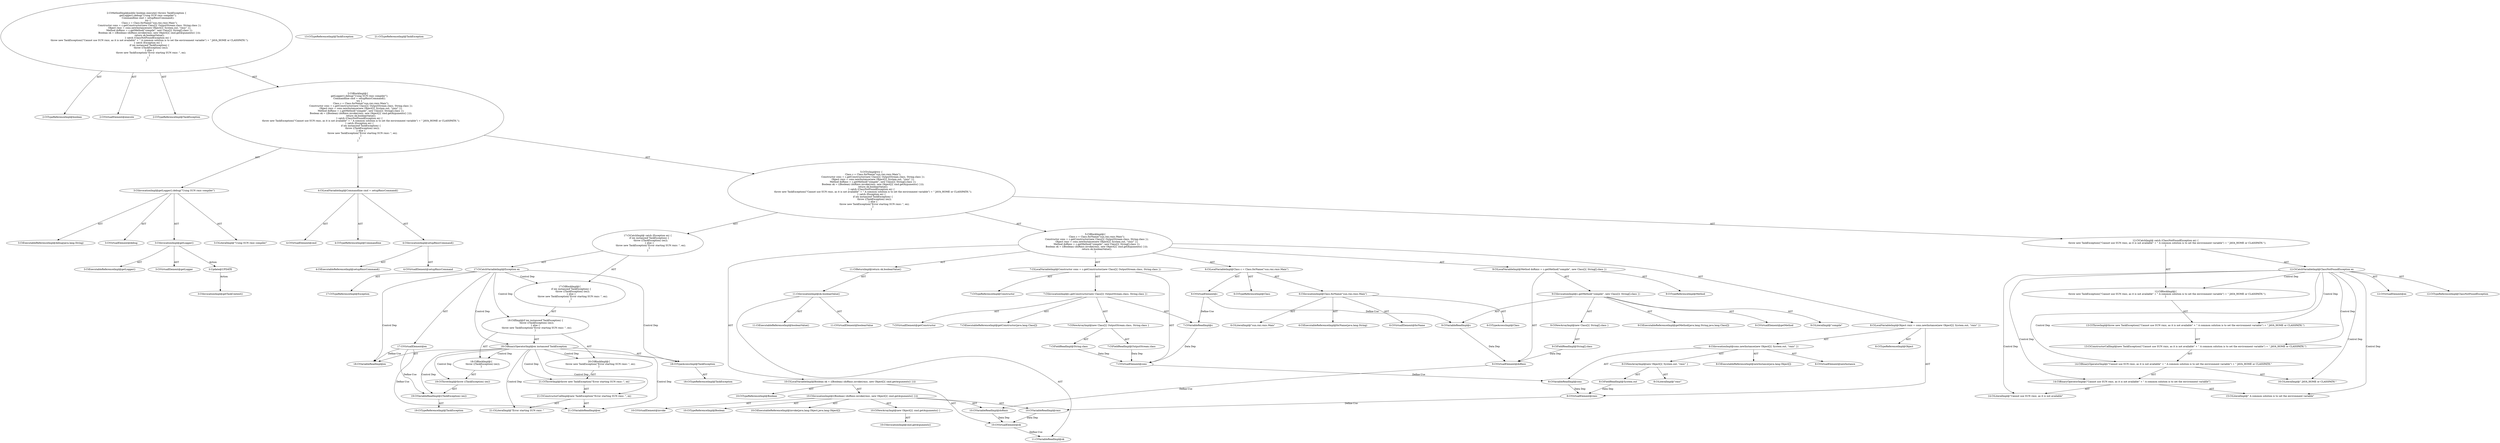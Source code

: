 digraph "execute#?" {
0 [label="2:CtTypeReferenceImpl@boolean" shape=ellipse]
1 [label="2:CtVirtualElement@execute" shape=ellipse]
2 [label="2:CtTypeReferenceImpl@TaskException" shape=ellipse]
3 [label="3:CtExecutableReferenceImpl@debug(java.lang.String)" shape=ellipse]
4 [label="3:CtVirtualElement@debug" shape=ellipse]
5 [label="3:CtExecutableReferenceImpl@getLogger()" shape=ellipse]
6 [label="3:CtVirtualElement@getLogger" shape=ellipse]
7 [label="3:CtInvocationImpl@getLogger()" shape=ellipse]
8 [label="3:CtLiteralImpl@\"Using SUN rmic compiler\"" shape=ellipse]
9 [label="3:CtInvocationImpl@getLogger().debug(\"Using SUN rmic compiler\")" shape=ellipse]
10 [label="4:CtTypeReferenceImpl@Commandline" shape=ellipse]
11 [label="4:CtExecutableReferenceImpl@setupRmicCommand()" shape=ellipse]
12 [label="4:CtVirtualElement@setupRmicCommand" shape=ellipse]
13 [label="4:CtInvocationImpl@setupRmicCommand()" shape=ellipse]
14 [label="4:CtVirtualElement@cmd" shape=ellipse]
15 [label="4:CtLocalVariableImpl@Commandline cmd = setupRmicCommand()" shape=ellipse]
16 [label="6:CtTypeReferenceImpl@Class" shape=ellipse]
17 [label="6:CtExecutableReferenceImpl@forName(java.lang.String)" shape=ellipse]
18 [label="6:CtVirtualElement@forName" shape=ellipse]
19 [label="6:CtTypeAccessImpl@Class" shape=ellipse]
20 [label="6:CtLiteralImpl@\"sun.rmi.rmic.Main\"" shape=ellipse]
21 [label="6:CtInvocationImpl@Class.forName(\"sun.rmi.rmic.Main\")" shape=ellipse]
22 [label="6:CtVirtualElement@c" shape=ellipse]
23 [label="6:CtLocalVariableImpl@Class c = Class.forName(\"sun.rmi.rmic.Main\")" shape=ellipse]
24 [label="7:CtTypeReferenceImpl@Constructor" shape=ellipse]
25 [label="7:CtExecutableReferenceImpl@getConstructor(java.lang.Class[])" shape=ellipse]
26 [label="7:CtVirtualElement@getConstructor" shape=ellipse]
27 [label="7:CtVariableReadImpl@c" shape=ellipse]
28 [label="7:CtNewArrayImpl@new Class[]\{ OutputStream.class, String.class \}" shape=ellipse]
29 [label="7:CtFieldReadImpl@OutputStream.class" shape=ellipse]
30 [label="7:CtFieldReadImpl@String.class" shape=ellipse]
31 [label="7:CtInvocationImpl@c.getConstructor(new Class[]\{ OutputStream.class, String.class \})" shape=ellipse]
32 [label="7:CtVirtualElement@cons" shape=ellipse]
33 [label="7:CtLocalVariableImpl@Constructor cons = c.getConstructor(new Class[]\{ OutputStream.class, String.class \})" shape=ellipse]
34 [label="8:CtTypeReferenceImpl@Object" shape=ellipse]
35 [label="8:CtExecutableReferenceImpl@newInstance(java.lang.Object[])" shape=ellipse]
36 [label="8:CtVirtualElement@newInstance" shape=ellipse]
37 [label="8:CtVariableReadImpl@cons" shape=ellipse]
38 [label="8:CtNewArrayImpl@new Object[]\{ System.out, \"rmic\" \}" shape=ellipse]
39 [label="8:CtFieldReadImpl@System.out" shape=ellipse]
40 [label="8:CtLiteralImpl@\"rmic\"" shape=ellipse]
41 [label="8:CtInvocationImpl@cons.newInstance(new Object[]\{ System.out, \"rmic\" \})" shape=ellipse]
42 [label="8:CtVirtualElement@rmic" shape=ellipse]
43 [label="8:CtLocalVariableImpl@Object rmic = cons.newInstance(new Object[]\{ System.out, \"rmic\" \})" shape=ellipse]
44 [label="9:CtTypeReferenceImpl@Method" shape=ellipse]
45 [label="9:CtExecutableReferenceImpl@getMethod(java.lang.String,java.lang.Class[])" shape=ellipse]
46 [label="9:CtVirtualElement@getMethod" shape=ellipse]
47 [label="9:CtVariableReadImpl@c" shape=ellipse]
48 [label="9:CtLiteralImpl@\"compile\"" shape=ellipse]
49 [label="9:CtNewArrayImpl@new Class[]\{ String[].class \}" shape=ellipse]
50 [label="9:CtFieldReadImpl@String[].class" shape=ellipse]
51 [label="9:CtInvocationImpl@c.getMethod(\"compile\", new Class[]\{ String[].class \})" shape=ellipse]
52 [label="9:CtVirtualElement@doRmic" shape=ellipse]
53 [label="9:CtLocalVariableImpl@Method doRmic = c.getMethod(\"compile\", new Class[]\{ String[].class \})" shape=ellipse]
54 [label="10:CtTypeReferenceImpl@Boolean" shape=ellipse]
55 [label="10:CtExecutableReferenceImpl@invoke(java.lang.Object,java.lang.Object[])" shape=ellipse]
56 [label="10:CtVirtualElement@invoke" shape=ellipse]
57 [label="10:CtVariableReadImpl@doRmic" shape=ellipse]
58 [label="10:CtVariableReadImpl@rmic" shape=ellipse]
59 [label="10:CtNewArrayImpl@new Object[]\{ cmd.getArguments() \}" shape=ellipse]
60 [label="10:CtInvocationImpl@cmd.getArguments()" shape=ellipse]
61 [label="10:CtInvocationImpl@((Boolean) (doRmic.invoke(rmic, new Object[]\{ cmd.getArguments() \})))" shape=ellipse]
62 [label="10:CtTypeReferenceImpl@Boolean" shape=ellipse]
63 [label="10:CtVirtualElement@ok" shape=ellipse]
64 [label="10:CtLocalVariableImpl@Boolean ok = ((Boolean) (doRmic.invoke(rmic, new Object[]\{ cmd.getArguments() \})))" shape=ellipse]
65 [label="11:CtExecutableReferenceImpl@booleanValue()" shape=ellipse]
66 [label="11:CtVirtualElement@booleanValue" shape=ellipse]
67 [label="11:CtVariableReadImpl@ok" shape=ellipse]
68 [label="11:CtInvocationImpl@ok.booleanValue()" shape=ellipse]
69 [label="11:CtReturnImpl@return ok.booleanValue()" shape=ellipse]
70 [label="5:CtBlockImpl@\{
    Class c = Class.forName(\"sun.rmi.rmic.Main\");
    Constructor cons = c.getConstructor(new Class[]\{ OutputStream.class, String.class \});
    Object rmic = cons.newInstance(new Object[]\{ System.out, \"rmic\" \});
    Method doRmic = c.getMethod(\"compile\", new Class[]\{ String[].class \});
    Boolean ok = ((Boolean) (doRmic.invoke(rmic, new Object[]\{ cmd.getArguments() \})));
    return ok.booleanValue();
\}" shape=ellipse]
71 [label="12:CtVirtualElement@ex" shape=ellipse]
72 [label="12:CtTypeReferenceImpl@ClassNotFoundException" shape=ellipse]
73 [label="12:CtCatchVariableImpl@ClassNotFoundException ex" shape=ellipse]
74 [label="13:CtTypeReferenceImpl@TaskException" shape=ellipse]
75 [label="14:CtLiteralImpl@\"Cannot use SUN rmic, as it is not available\"" shape=ellipse]
76 [label="15:CtLiteralImpl@\" A common solution is to set the environment variable\"" shape=ellipse]
77 [label="14:CtBinaryOperatorImpl@(\"Cannot use SUN rmic, as it is not available\" + \" A common solution is to set the environment variable\")" shape=ellipse]
78 [label="16:CtLiteralImpl@\" JAVA_HOME or CLASSPATH.\"" shape=ellipse]
79 [label="14:CtBinaryOperatorImpl@(\"Cannot use SUN rmic, as it is not available\" + \" A common solution is to set the environment variable\") + \" JAVA_HOME or CLASSPATH.\"" shape=ellipse]
80 [label="13:CtConstructorCallImpl@new TaskException((\"Cannot use SUN rmic, as it is not available\" + \" A common solution is to set the environment variable\") + \" JAVA_HOME or CLASSPATH.\")" shape=ellipse]
81 [label="13:CtThrowImpl@throw new TaskException((\"Cannot use SUN rmic, as it is not available\" + \" A common solution is to set the environment variable\") + \" JAVA_HOME or CLASSPATH.\")" shape=ellipse]
82 [label="12:CtBlockImpl@\{
    throw new TaskException((\"Cannot use SUN rmic, as it is not available\" + \" A common solution is to set the environment variable\") + \" JAVA_HOME or CLASSPATH.\");
\}" shape=ellipse]
83 [label="12:CtCatchImpl@ catch (ClassNotFoundException ex) \{
    throw new TaskException((\"Cannot use SUN rmic, as it is not available\" + \" A common solution is to set the environment variable\") + \" JAVA_HOME or CLASSPATH.\");
\}" shape=ellipse]
84 [label="17:CtVirtualElement@ex" shape=ellipse]
85 [label="17:CtTypeReferenceImpl@Exception" shape=ellipse]
86 [label="17:CtCatchVariableImpl@Exception ex" shape=ellipse]
87 [label="18:CtVariableReadImpl@ex" shape=ellipse]
88 [label="18:CtTypeAccessImpl@TaskException" shape=ellipse]
89 [label="18:CtTypeReferenceImpl@TaskException" shape=ellipse]
90 [label="18:CtBinaryOperatorImpl@ex instanceof TaskException" shape=ellipse]
91 [label="19:CtVariableReadImpl@((TaskException) (ex))" shape=ellipse]
92 [label="19:CtTypeReferenceImpl@TaskException" shape=ellipse]
93 [label="19:CtThrowImpl@throw ((TaskException) (ex))" shape=ellipse]
94 [label="18:CtBlockImpl@\{
    throw ((TaskException) (ex));
\}" shape=ellipse]
95 [label="21:CtTypeReferenceImpl@TaskException" shape=ellipse]
96 [label="21:CtLiteralImpl@\"Error starting SUN rmic: \"" shape=ellipse]
97 [label="21:CtVariableReadImpl@ex" shape=ellipse]
98 [label="21:CtConstructorCallImpl@new TaskException(\"Error starting SUN rmic: \", ex)" shape=ellipse]
99 [label="21:CtThrowImpl@throw new TaskException(\"Error starting SUN rmic: \", ex)" shape=ellipse]
100 [label="20:CtBlockImpl@\{
    throw new TaskException(\"Error starting SUN rmic: \", ex);
\}" shape=ellipse]
101 [label="18:CtIfImpl@if (ex instanceof TaskException) \{
    throw ((TaskException) (ex));
\} else \{
    throw new TaskException(\"Error starting SUN rmic: \", ex);
\}" shape=ellipse]
102 [label="17:CtBlockImpl@\{
    if (ex instanceof TaskException) \{
        throw ((TaskException) (ex));
    \} else \{
        throw new TaskException(\"Error starting SUN rmic: \", ex);
    \}
\}" shape=ellipse]
103 [label="17:CtCatchImpl@ catch (Exception ex) \{
    if (ex instanceof TaskException) \{
        throw ((TaskException) (ex));
    \} else \{
        throw new TaskException(\"Error starting SUN rmic: \", ex);
    \}
\}" shape=ellipse]
104 [label="5:CtTryImpl@try \{
    Class c = Class.forName(\"sun.rmi.rmic.Main\");
    Constructor cons = c.getConstructor(new Class[]\{ OutputStream.class, String.class \});
    Object rmic = cons.newInstance(new Object[]\{ System.out, \"rmic\" \});
    Method doRmic = c.getMethod(\"compile\", new Class[]\{ String[].class \});
    Boolean ok = ((Boolean) (doRmic.invoke(rmic, new Object[]\{ cmd.getArguments() \})));
    return ok.booleanValue();
\} catch (ClassNotFoundException ex) \{
    throw new TaskException((\"Cannot use SUN rmic, as it is not available\" + \" A common solution is to set the environment variable\") + \" JAVA_HOME or CLASSPATH.\");
\} catch (Exception ex) \{
    if (ex instanceof TaskException) \{
        throw ((TaskException) (ex));
    \} else \{
        throw new TaskException(\"Error starting SUN rmic: \", ex);
    \}
\}" shape=ellipse]
105 [label="2:CtBlockImpl@\{
    getLogger().debug(\"Using SUN rmic compiler\");
    Commandline cmd = setupRmicCommand();
    try \{
        Class c = Class.forName(\"sun.rmi.rmic.Main\");
        Constructor cons = c.getConstructor(new Class[]\{ OutputStream.class, String.class \});
        Object rmic = cons.newInstance(new Object[]\{ System.out, \"rmic\" \});
        Method doRmic = c.getMethod(\"compile\", new Class[]\{ String[].class \});
        Boolean ok = ((Boolean) (doRmic.invoke(rmic, new Object[]\{ cmd.getArguments() \})));
        return ok.booleanValue();
    \} catch (ClassNotFoundException ex) \{
        throw new TaskException((\"Cannot use SUN rmic, as it is not available\" + \" A common solution is to set the environment variable\") + \" JAVA_HOME or CLASSPATH.\");
    \} catch (Exception ex) \{
        if (ex instanceof TaskException) \{
            throw ((TaskException) (ex));
        \} else \{
            throw new TaskException(\"Error starting SUN rmic: \", ex);
        \}
    \}
\}" shape=ellipse]
106 [label="2:CtMethodImpl@public boolean execute() throws TaskException \{
    getLogger().debug(\"Using SUN rmic compiler\");
    Commandline cmd = setupRmicCommand();
    try \{
        Class c = Class.forName(\"sun.rmi.rmic.Main\");
        Constructor cons = c.getConstructor(new Class[]\{ OutputStream.class, String.class \});
        Object rmic = cons.newInstance(new Object[]\{ System.out, \"rmic\" \});
        Method doRmic = c.getMethod(\"compile\", new Class[]\{ String[].class \});
        Boolean ok = ((Boolean) (doRmic.invoke(rmic, new Object[]\{ cmd.getArguments() \})));
        return ok.booleanValue();
    \} catch (ClassNotFoundException ex) \{
        throw new TaskException((\"Cannot use SUN rmic, as it is not available\" + \" A common solution is to set the environment variable\") + \" JAVA_HOME or CLASSPATH.\");
    \} catch (Exception ex) \{
        if (ex instanceof TaskException) \{
            throw ((TaskException) (ex));
        \} else \{
            throw new TaskException(\"Error starting SUN rmic: \", ex);
        \}
    \}
\}" shape=ellipse]
107 [label="3:Update@UPDATE" shape=ellipse]
108 [label="3:CtInvocationImpl@getTaskContext()" shape=ellipse]
7 -> 6 [label="AST"];
7 -> 5 [label="AST"];
7 -> 107 [label="Action"];
9 -> 4 [label="AST"];
9 -> 7 [label="AST"];
9 -> 3 [label="AST"];
9 -> 8 [label="AST"];
13 -> 12 [label="AST"];
13 -> 11 [label="AST"];
15 -> 14 [label="AST"];
15 -> 10 [label="AST"];
15 -> 13 [label="AST"];
21 -> 18 [label="AST"];
21 -> 19 [label="AST"];
21 -> 17 [label="AST"];
21 -> 20 [label="AST"];
22 -> 27 [label="Define-Use"];
22 -> 47 [label="Define-Use"];
23 -> 22 [label="AST"];
23 -> 16 [label="AST"];
23 -> 21 [label="AST"];
27 -> 32 [label="Data Dep"];
28 -> 29 [label="AST"];
28 -> 30 [label="AST"];
29 -> 32 [label="Data Dep"];
30 -> 32 [label="Data Dep"];
31 -> 26 [label="AST"];
31 -> 27 [label="AST"];
31 -> 25 [label="AST"];
31 -> 28 [label="AST"];
32 -> 37 [label="Define-Use"];
33 -> 32 [label="AST"];
33 -> 24 [label="AST"];
33 -> 31 [label="AST"];
37 -> 42 [label="Data Dep"];
38 -> 39 [label="AST"];
38 -> 40 [label="AST"];
39 -> 42 [label="Data Dep"];
41 -> 36 [label="AST"];
41 -> 37 [label="AST"];
41 -> 35 [label="AST"];
41 -> 38 [label="AST"];
42 -> 58 [label="Define-Use"];
43 -> 42 [label="AST"];
43 -> 34 [label="AST"];
43 -> 41 [label="AST"];
47 -> 52 [label="Data Dep"];
49 -> 50 [label="AST"];
50 -> 52 [label="Data Dep"];
51 -> 46 [label="AST"];
51 -> 47 [label="AST"];
51 -> 45 [label="AST"];
51 -> 48 [label="AST"];
51 -> 49 [label="AST"];
52 -> 57 [label="Define-Use"];
53 -> 52 [label="AST"];
53 -> 44 [label="AST"];
53 -> 51 [label="AST"];
57 -> 63 [label="Data Dep"];
58 -> 63 [label="Data Dep"];
59 -> 60 [label="AST"];
61 -> 56 [label="AST"];
61 -> 62 [label="AST"];
61 -> 57 [label="AST"];
61 -> 55 [label="AST"];
61 -> 58 [label="AST"];
61 -> 59 [label="AST"];
63 -> 67 [label="Define-Use"];
64 -> 63 [label="AST"];
64 -> 54 [label="AST"];
64 -> 61 [label="AST"];
68 -> 66 [label="AST"];
68 -> 67 [label="AST"];
68 -> 65 [label="AST"];
69 -> 68 [label="AST"];
70 -> 23 [label="AST"];
70 -> 33 [label="AST"];
70 -> 43 [label="AST"];
70 -> 53 [label="AST"];
70 -> 64 [label="AST"];
70 -> 69 [label="AST"];
73 -> 71 [label="AST"];
73 -> 72 [label="AST"];
73 -> 82 [label="Control Dep"];
73 -> 81 [label="Control Dep"];
73 -> 80 [label="Control Dep"];
73 -> 79 [label="Control Dep"];
73 -> 77 [label="Control Dep"];
73 -> 75 [label="Control Dep"];
73 -> 76 [label="Control Dep"];
73 -> 78 [label="Control Dep"];
77 -> 75 [label="AST"];
77 -> 76 [label="AST"];
79 -> 77 [label="AST"];
79 -> 78 [label="AST"];
80 -> 79 [label="AST"];
81 -> 80 [label="AST"];
82 -> 81 [label="AST"];
83 -> 73 [label="AST"];
83 -> 82 [label="AST"];
84 -> 87 [label="Define-Use"];
84 -> 91 [label="Define-Use"];
84 -> 97 [label="Define-Use"];
86 -> 84 [label="AST"];
86 -> 85 [label="AST"];
86 -> 102 [label="Control Dep"];
86 -> 101 [label="Control Dep"];
86 -> 90 [label="Control Dep"];
86 -> 87 [label="Control Dep"];
86 -> 88 [label="Control Dep"];
88 -> 89 [label="AST"];
90 -> 87 [label="AST"];
90 -> 88 [label="AST"];
90 -> 94 [label="Control Dep"];
90 -> 93 [label="Control Dep"];
90 -> 91 [label="Control Dep"];
90 -> 100 [label="Control Dep"];
90 -> 99 [label="Control Dep"];
90 -> 98 [label="Control Dep"];
90 -> 96 [label="Control Dep"];
90 -> 97 [label="Control Dep"];
91 -> 92 [label="AST"];
93 -> 91 [label="AST"];
94 -> 93 [label="AST"];
98 -> 96 [label="AST"];
98 -> 97 [label="AST"];
99 -> 98 [label="AST"];
100 -> 99 [label="AST"];
101 -> 90 [label="AST"];
101 -> 94 [label="AST"];
101 -> 100 [label="AST"];
102 -> 101 [label="AST"];
103 -> 86 [label="AST"];
103 -> 102 [label="AST"];
104 -> 70 [label="AST"];
104 -> 83 [label="AST"];
104 -> 103 [label="AST"];
105 -> 9 [label="AST"];
105 -> 15 [label="AST"];
105 -> 104 [label="AST"];
106 -> 1 [label="AST"];
106 -> 0 [label="AST"];
106 -> 2 [label="AST"];
106 -> 105 [label="AST"];
107 -> 108 [label="Action"];
}
